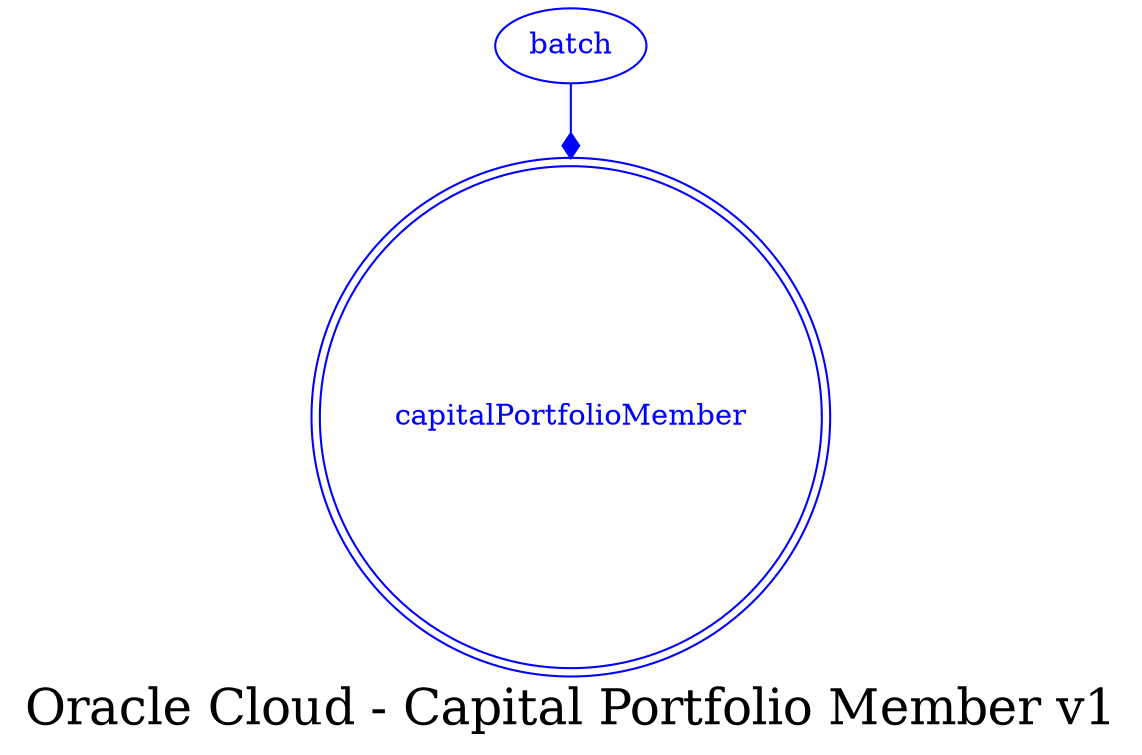 digraph LexiconGraph {
graph[label="Oracle Cloud - Capital Portfolio Member v1", fontsize=24]
splines=true
"capitalPortfolioMember" [color=blue, fontcolor=blue, shape=doublecircle]
"batch" -> "capitalPortfolioMember" [color=blue, fontcolor=blue, arrowhead=diamond, arrowtail=none]
"batch" [color=blue, fontcolor=blue, shape=ellipse]
}
